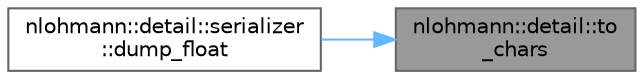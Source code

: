 digraph "nlohmann::detail::to_chars"
{
 // LATEX_PDF_SIZE
  bgcolor="transparent";
  edge [fontname=Helvetica,fontsize=10,labelfontname=Helvetica,labelfontsize=10];
  node [fontname=Helvetica,fontsize=10,shape=box,height=0.2,width=0.4];
  rankdir="RL";
  Node1 [label="nlohmann::detail::to\l_chars",height=0.2,width=0.4,color="gray40", fillcolor="grey60", style="filled", fontcolor="black",tooltip="generates a decimal representation of the floating-point number value in [first, last)."];
  Node1 -> Node2 [dir="back",color="steelblue1",style="solid"];
  Node2 [label="nlohmann::detail::serializer\l::dump_float",height=0.2,width=0.4,color="grey40", fillcolor="white", style="filled",URL="$a02055.html#a24b0fe45dc774441237bde198a133d8a",tooltip=" "];
}
